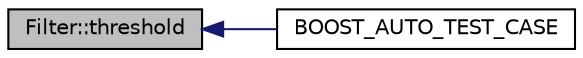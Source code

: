 digraph "Filter::threshold"
{
  edge [fontname="Helvetica",fontsize="10",labelfontname="Helvetica",labelfontsize="10"];
  node [fontname="Helvetica",fontsize="10",shape=record];
  rankdir="LR";
  Node14 [label="Filter::threshold",height=0.2,width=0.4,color="black", fillcolor="grey75", style="filled", fontcolor="black"];
  Node14 -> Node15 [dir="back",color="midnightblue",fontsize="10",style="solid"];
  Node15 [label="BOOST_AUTO_TEST_CASE",height=0.2,width=0.4,color="black", fillcolor="white", style="filled",URL="$test_8cpp.html#a6f8e1df3268deab032aa47fca51039fe"];
}

